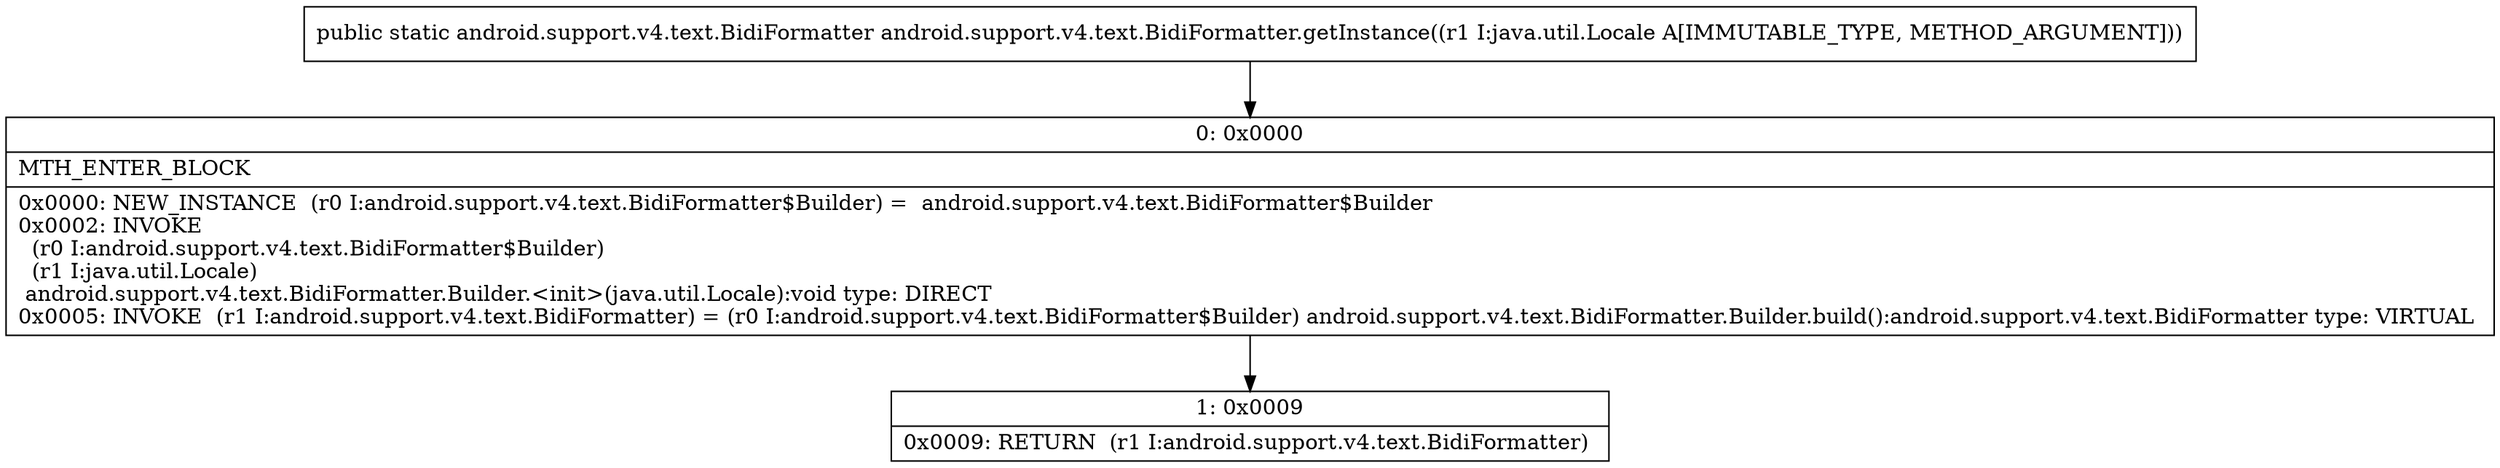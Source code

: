 digraph "CFG forandroid.support.v4.text.BidiFormatter.getInstance(Ljava\/util\/Locale;)Landroid\/support\/v4\/text\/BidiFormatter;" {
Node_0 [shape=record,label="{0\:\ 0x0000|MTH_ENTER_BLOCK\l|0x0000: NEW_INSTANCE  (r0 I:android.support.v4.text.BidiFormatter$Builder) =  android.support.v4.text.BidiFormatter$Builder \l0x0002: INVOKE  \l  (r0 I:android.support.v4.text.BidiFormatter$Builder)\l  (r1 I:java.util.Locale)\l android.support.v4.text.BidiFormatter.Builder.\<init\>(java.util.Locale):void type: DIRECT \l0x0005: INVOKE  (r1 I:android.support.v4.text.BidiFormatter) = (r0 I:android.support.v4.text.BidiFormatter$Builder) android.support.v4.text.BidiFormatter.Builder.build():android.support.v4.text.BidiFormatter type: VIRTUAL \l}"];
Node_1 [shape=record,label="{1\:\ 0x0009|0x0009: RETURN  (r1 I:android.support.v4.text.BidiFormatter) \l}"];
MethodNode[shape=record,label="{public static android.support.v4.text.BidiFormatter android.support.v4.text.BidiFormatter.getInstance((r1 I:java.util.Locale A[IMMUTABLE_TYPE, METHOD_ARGUMENT])) }"];
MethodNode -> Node_0;
Node_0 -> Node_1;
}

